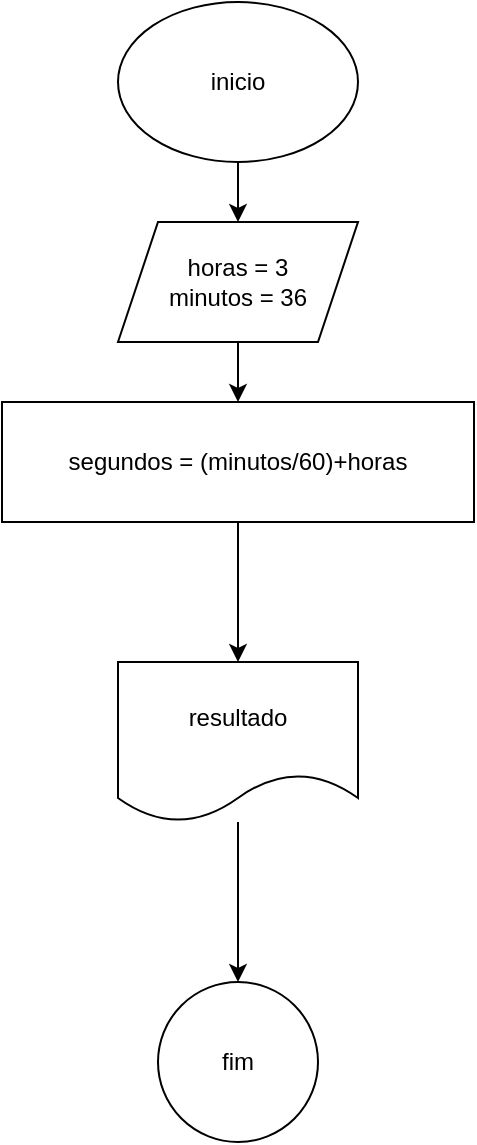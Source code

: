 <mxfile version="26.1.1">
  <diagram name="Página-1" id="KG-c4qf19mqEMvVxpccB">
    <mxGraphModel grid="1" page="1" gridSize="10" guides="1" tooltips="1" connect="1" arrows="1" fold="1" pageScale="1" pageWidth="827" pageHeight="1169" math="0" shadow="0">
      <root>
        <mxCell id="0" />
        <mxCell id="1" parent="0" />
        <mxCell id="Mz7EqOc7yFlf59gGxf4V-3" value="" style="edgeStyle=orthogonalEdgeStyle;rounded=0;orthogonalLoop=1;jettySize=auto;html=1;" edge="1" parent="1" source="Mz7EqOc7yFlf59gGxf4V-1" target="Mz7EqOc7yFlf59gGxf4V-2">
          <mxGeometry relative="1" as="geometry" />
        </mxCell>
        <mxCell id="Mz7EqOc7yFlf59gGxf4V-1" value="inicio" style="ellipse;whiteSpace=wrap;html=1;" vertex="1" parent="1">
          <mxGeometry x="354" y="30" width="120" height="80" as="geometry" />
        </mxCell>
        <mxCell id="Mz7EqOc7yFlf59gGxf4V-5" value="" style="edgeStyle=orthogonalEdgeStyle;rounded=0;orthogonalLoop=1;jettySize=auto;html=1;" edge="1" parent="1" source="Mz7EqOc7yFlf59gGxf4V-2" target="Mz7EqOc7yFlf59gGxf4V-4">
          <mxGeometry relative="1" as="geometry" />
        </mxCell>
        <mxCell id="Mz7EqOc7yFlf59gGxf4V-2" value="horas = 3&lt;div&gt;minutos = 36&lt;/div&gt;" style="shape=parallelogram;perimeter=parallelogramPerimeter;whiteSpace=wrap;html=1;fixedSize=1;" vertex="1" parent="1">
          <mxGeometry x="354" y="140" width="120" height="60" as="geometry" />
        </mxCell>
        <mxCell id="Mz7EqOc7yFlf59gGxf4V-7" value="" style="edgeStyle=orthogonalEdgeStyle;rounded=0;orthogonalLoop=1;jettySize=auto;html=1;" edge="1" parent="1" source="Mz7EqOc7yFlf59gGxf4V-4" target="Mz7EqOc7yFlf59gGxf4V-6">
          <mxGeometry relative="1" as="geometry" />
        </mxCell>
        <mxCell id="Mz7EqOc7yFlf59gGxf4V-4" value="segundos = (minutos/60)+horas" style="whiteSpace=wrap;html=1;" vertex="1" parent="1">
          <mxGeometry x="296" y="230" width="236" height="60" as="geometry" />
        </mxCell>
        <mxCell id="Mz7EqOc7yFlf59gGxf4V-9" value="" style="edgeStyle=orthogonalEdgeStyle;rounded=0;orthogonalLoop=1;jettySize=auto;html=1;" edge="1" parent="1" source="Mz7EqOc7yFlf59gGxf4V-6" target="Mz7EqOc7yFlf59gGxf4V-8">
          <mxGeometry relative="1" as="geometry" />
        </mxCell>
        <mxCell id="Mz7EqOc7yFlf59gGxf4V-6" value="resultado" style="shape=document;whiteSpace=wrap;html=1;boundedLbl=1;" vertex="1" parent="1">
          <mxGeometry x="354" y="360" width="120" height="80" as="geometry" />
        </mxCell>
        <mxCell id="Mz7EqOc7yFlf59gGxf4V-8" value="fim" style="ellipse;whiteSpace=wrap;html=1;" vertex="1" parent="1">
          <mxGeometry x="374" y="520" width="80" height="80" as="geometry" />
        </mxCell>
      </root>
    </mxGraphModel>
  </diagram>
</mxfile>
